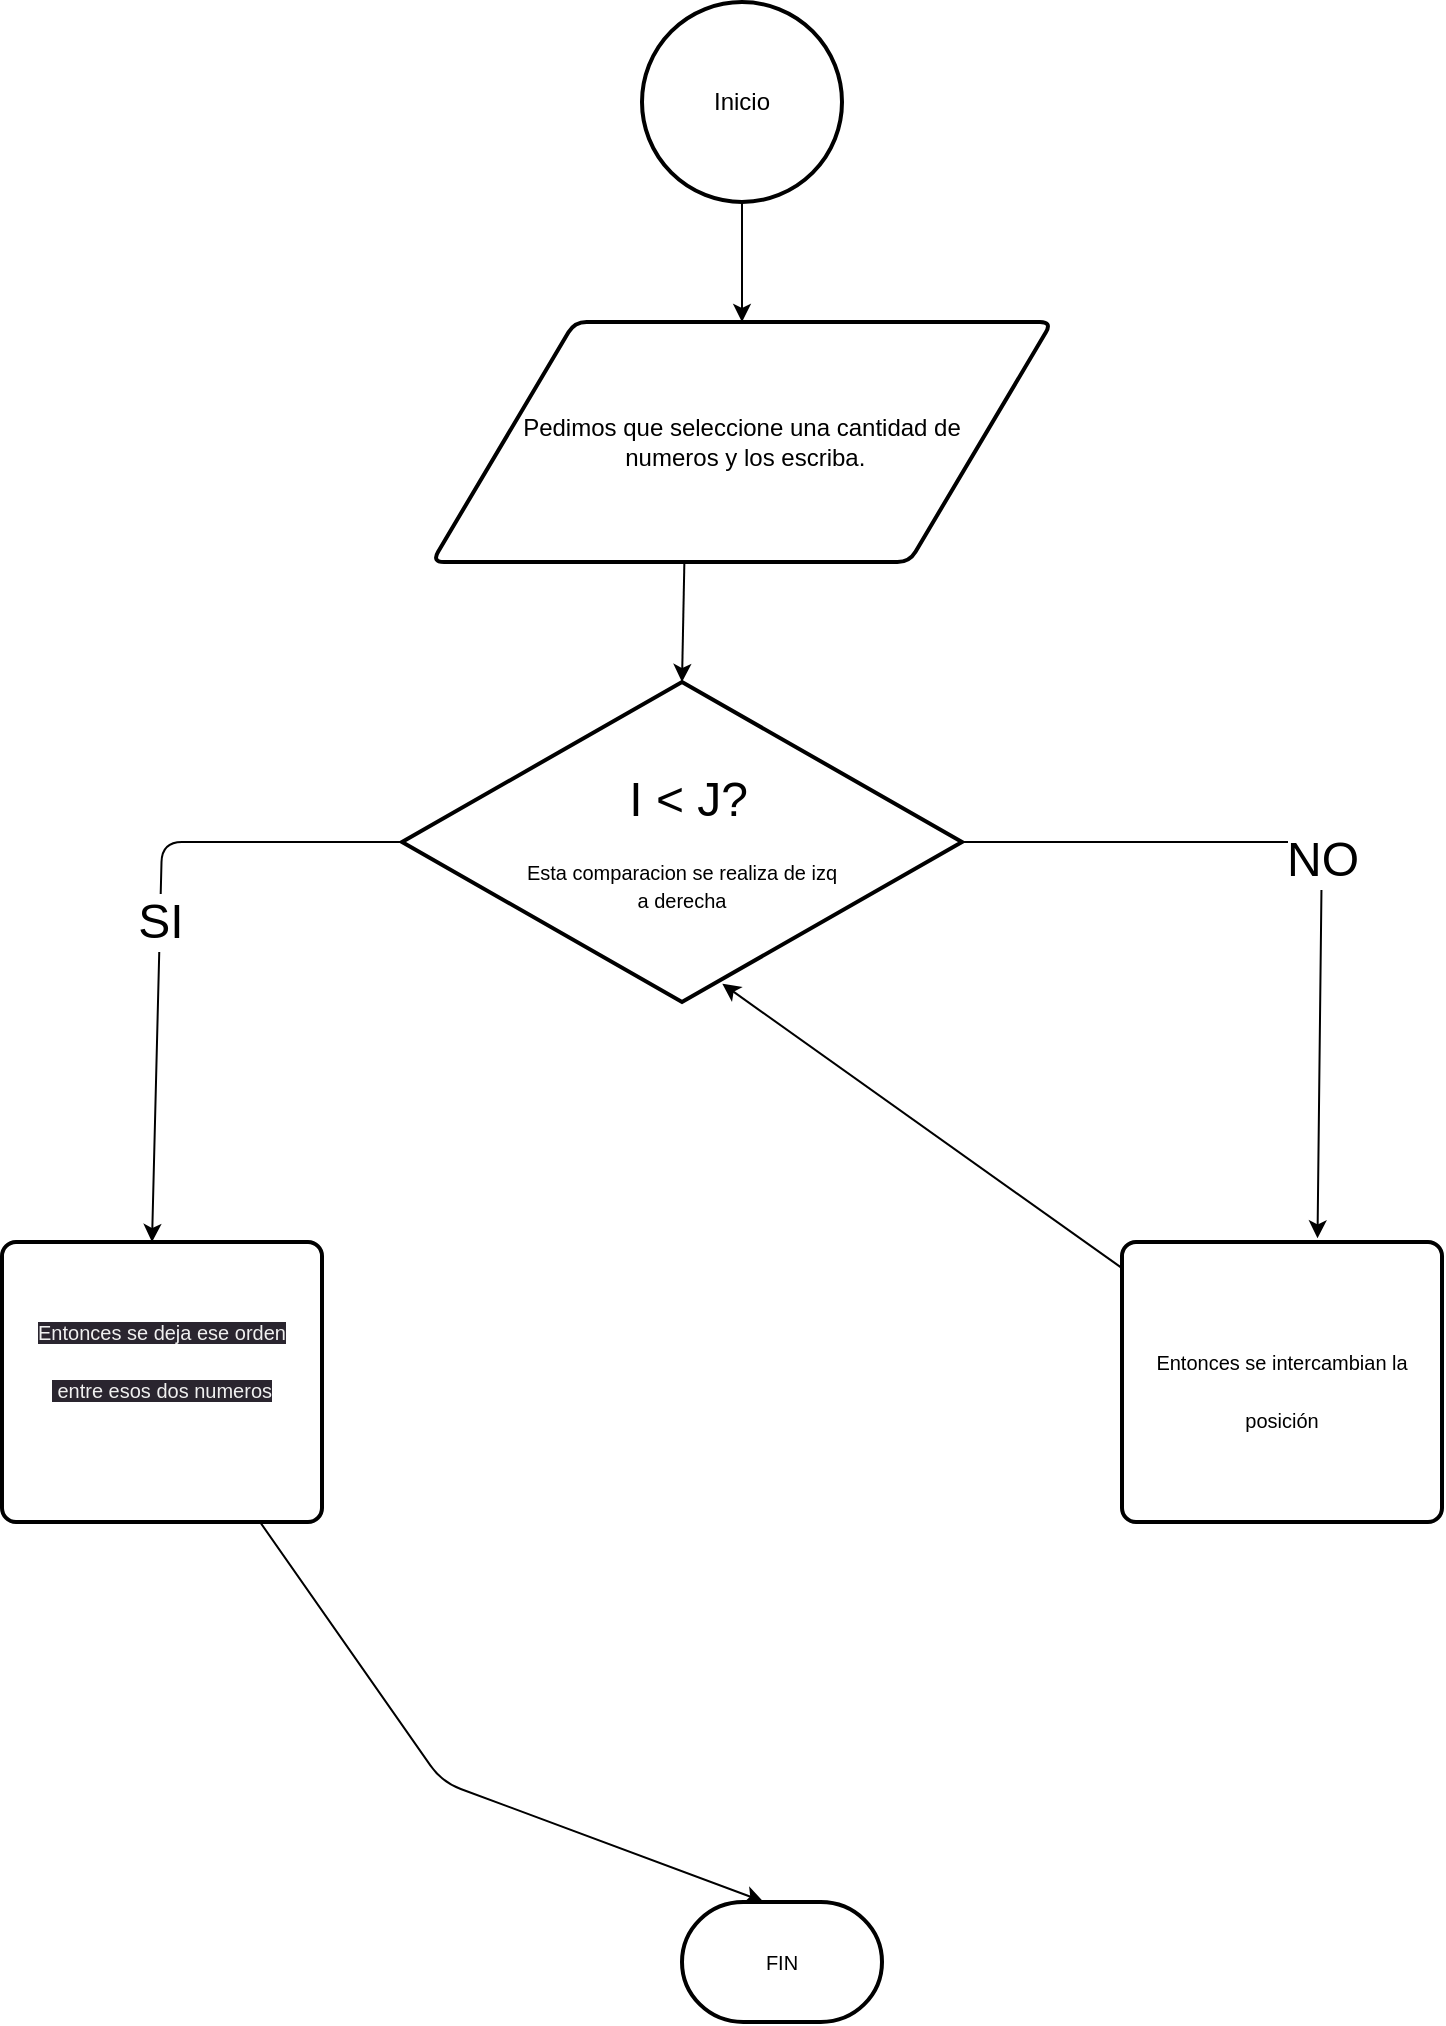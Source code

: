 <mxfile>
    <diagram id="GGNJkyq_Vfi91rIQcqQW" name="Page-1">
        <mxGraphModel dx="954" dy="541" grid="1" gridSize="10" guides="1" tooltips="1" connect="1" arrows="1" fold="1" page="1" pageScale="1" pageWidth="827" pageHeight="1169" math="0" shadow="0">
            <root>
                <mxCell id="0"/>
                <mxCell id="1" parent="0"/>
                <mxCell id="4" style="edgeStyle=none;html=1;exitX=0.5;exitY=1;exitDx=0;exitDy=0;exitPerimeter=0;entryX=0.5;entryY=0;entryDx=0;entryDy=0;" edge="1" parent="1" source="2" target="3">
                    <mxGeometry relative="1" as="geometry"/>
                </mxCell>
                <mxCell id="2" value="Inicio" style="strokeWidth=2;html=1;shape=mxgraph.flowchart.start_2;whiteSpace=wrap;" vertex="1" parent="1">
                    <mxGeometry x="320" y="60" width="100" height="100" as="geometry"/>
                </mxCell>
                <mxCell id="6" style="edgeStyle=none;html=1;entryX=0.5;entryY=0;entryDx=0;entryDy=0;entryPerimeter=0;fontSize=24;exitX=0.407;exitY=1.007;exitDx=0;exitDy=0;exitPerimeter=0;" edge="1" parent="1" source="3" target="5">
                    <mxGeometry relative="1" as="geometry"/>
                </mxCell>
                <mxCell id="3" value="Pedimos que seleccione una cantidad de&lt;br&gt;&amp;nbsp;numeros y los escriba." style="shape=parallelogram;html=1;strokeWidth=2;perimeter=parallelogramPerimeter;whiteSpace=wrap;rounded=1;arcSize=12;size=0.23;" vertex="1" parent="1">
                    <mxGeometry x="215" y="220" width="310" height="120" as="geometry"/>
                </mxCell>
                <mxCell id="8" value="SI" style="edgeStyle=none;html=1;exitX=0;exitY=0.5;exitDx=0;exitDy=0;exitPerimeter=0;fontSize=24;entryX=0.5;entryY=0;entryDx=0;entryDy=0;" edge="1" parent="1" source="5">
                    <mxGeometry relative="1" as="geometry">
                        <mxPoint x="75" y="680" as="targetPoint"/>
                        <Array as="points">
                            <mxPoint x="80" y="480"/>
                        </Array>
                    </mxGeometry>
                </mxCell>
                <mxCell id="10" value="&lt;font style=&quot;font-size: 24px;&quot;&gt;NO&lt;/font&gt;" style="edgeStyle=none;html=1;exitX=1;exitY=0.5;exitDx=0;exitDy=0;exitPerimeter=0;fontSize=10;entryX=0.611;entryY=-0.013;entryDx=0;entryDy=0;entryPerimeter=0;" edge="1" parent="1" source="5" target="12">
                    <mxGeometry relative="1" as="geometry">
                        <mxPoint x="660" y="670" as="targetPoint"/>
                        <Array as="points">
                            <mxPoint x="630" y="480"/>
                            <mxPoint x="660" y="480"/>
                        </Array>
                    </mxGeometry>
                </mxCell>
                <mxCell id="5" value="&lt;font style=&quot;&quot;&gt;&lt;span style=&quot;font-size: 24px;&quot;&gt;&amp;nbsp;I &amp;lt; J?&lt;/span&gt;&lt;br&gt;&lt;br&gt;&lt;font style=&quot;font-size: 10px;&quot;&gt;Esta comparacion se realiza de izq &lt;br&gt;a derecha&lt;/font&gt;&lt;br&gt;&lt;/font&gt;" style="strokeWidth=2;html=1;shape=mxgraph.flowchart.decision;whiteSpace=wrap;align=center;" vertex="1" parent="1">
                    <mxGeometry x="200" y="400" width="280" height="160" as="geometry"/>
                </mxCell>
                <mxCell id="14" style="edgeStyle=none;html=1;fontSize=10;entryX=0.406;entryY=-0.005;entryDx=0;entryDy=0;entryPerimeter=0;" edge="1" parent="1" source="11" target="15">
                    <mxGeometry relative="1" as="geometry">
                        <mxPoint x="380" y="1000" as="targetPoint"/>
                        <Array as="points">
                            <mxPoint x="220" y="950"/>
                        </Array>
                    </mxGeometry>
                </mxCell>
                <mxCell id="11" value="&#10;&lt;span style=&quot;color: rgb(240, 240, 240); font-family: Helvetica; font-size: 10px; font-style: normal; font-variant-ligatures: normal; font-variant-caps: normal; font-weight: 400; letter-spacing: normal; orphans: 2; text-align: center; text-indent: 0px; text-transform: none; widows: 2; word-spacing: 0px; -webkit-text-stroke-width: 0px; background-color: rgb(42, 37, 47); text-decoration-thickness: initial; text-decoration-style: initial; text-decoration-color: initial; float: none; display: inline !important;&quot;&gt;Entonces se deja ese orden&lt;/span&gt;&lt;br style=&quot;border-color: rgb(0, 0, 0); color: rgb(240, 240, 240); font-family: Helvetica; font-size: 10px; font-style: normal; font-variant-ligatures: normal; font-variant-caps: normal; font-weight: 400; letter-spacing: normal; orphans: 2; text-align: center; text-indent: 0px; text-transform: none; widows: 2; word-spacing: 0px; -webkit-text-stroke-width: 0px; background-color: rgb(42, 37, 47); text-decoration-thickness: initial; text-decoration-style: initial; text-decoration-color: initial;&quot;&gt;&lt;span style=&quot;color: rgb(240, 240, 240); font-family: Helvetica; font-size: 10px; font-style: normal; font-variant-ligatures: normal; font-variant-caps: normal; font-weight: 400; letter-spacing: normal; orphans: 2; text-align: center; text-indent: 0px; text-transform: none; widows: 2; word-spacing: 0px; -webkit-text-stroke-width: 0px; background-color: rgb(42, 37, 47); text-decoration-thickness: initial; text-decoration-style: initial; text-decoration-color: initial; float: none; display: inline !important;&quot;&gt;&amp;nbsp;entre esos dos numeros&lt;/span&gt;&#10;&#10;" style="rounded=1;whiteSpace=wrap;html=1;absoluteArcSize=1;arcSize=14;strokeWidth=2;fontSize=24;" vertex="1" parent="1">
                    <mxGeometry y="680" width="160" height="140" as="geometry"/>
                </mxCell>
                <mxCell id="13" style="edgeStyle=none;html=1;entryX=0.572;entryY=0.943;entryDx=0;entryDy=0;entryPerimeter=0;fontSize=10;" edge="1" parent="1" source="12" target="5">
                    <mxGeometry relative="1" as="geometry"/>
                </mxCell>
                <mxCell id="12" value="&lt;font style=&quot;font-size: 10px;&quot;&gt;Entonces se intercambian la posición&lt;/font&gt;" style="rounded=1;whiteSpace=wrap;html=1;absoluteArcSize=1;arcSize=14;strokeWidth=2;fontSize=24;" vertex="1" parent="1">
                    <mxGeometry x="560" y="680" width="160" height="140" as="geometry"/>
                </mxCell>
                <mxCell id="15" value="FIN" style="strokeWidth=2;html=1;shape=mxgraph.flowchart.terminator;whiteSpace=wrap;fontSize=10;" vertex="1" parent="1">
                    <mxGeometry x="340" y="1010" width="100" height="60" as="geometry"/>
                </mxCell>
            </root>
        </mxGraphModel>
    </diagram>
</mxfile>